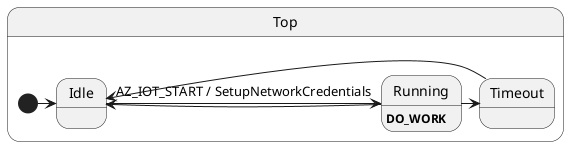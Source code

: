@startuml Azure IoT HFSM Sync PAL layer

state Top {
    state Idle

    state Running
    Running : <b>DO_WORK</b>
    
    state Timeout
    
    [*] -> Idle
    Idle -> Running : AZ_IOT_START / SetupNetworkCredentials
    Running -> Timeout
    Timeout -> Idle
    Running -> Idle
    
}

@enduml
